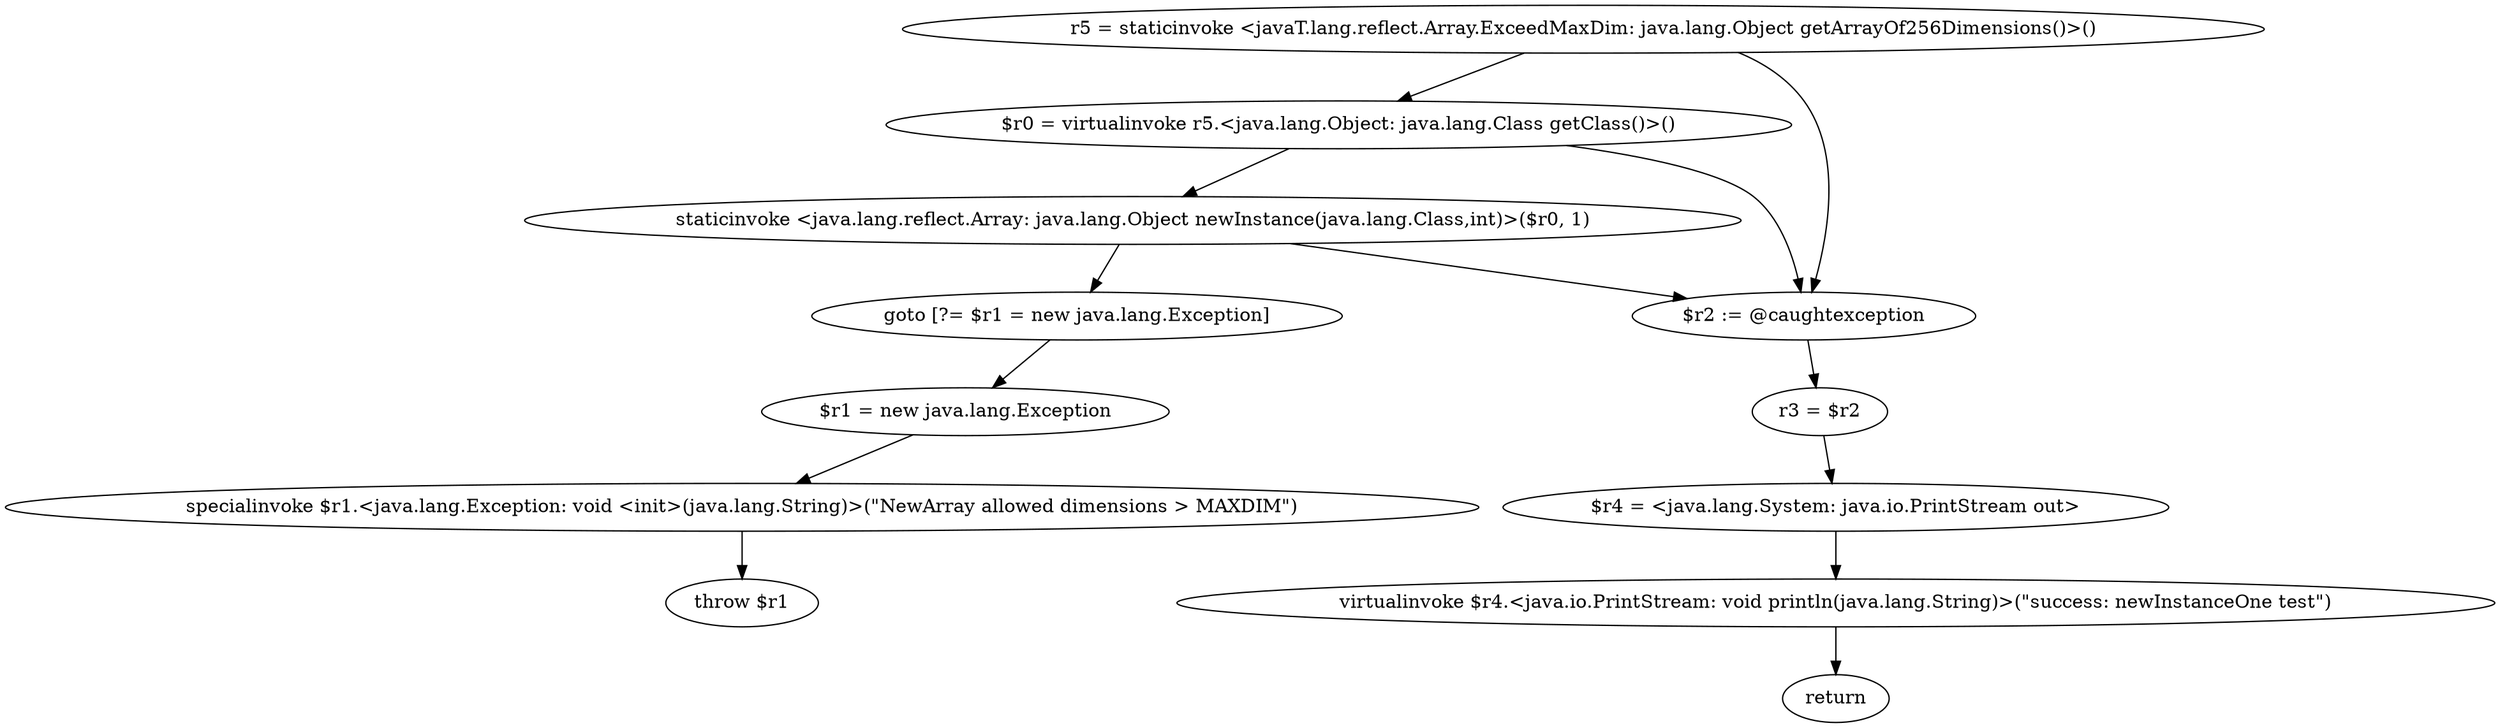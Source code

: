 digraph "unitGraph" {
    "r5 = staticinvoke <javaT.lang.reflect.Array.ExceedMaxDim: java.lang.Object getArrayOf256Dimensions()>()"
    "$r0 = virtualinvoke r5.<java.lang.Object: java.lang.Class getClass()>()"
    "staticinvoke <java.lang.reflect.Array: java.lang.Object newInstance(java.lang.Class,int)>($r0, 1)"
    "goto [?= $r1 = new java.lang.Exception]"
    "$r2 := @caughtexception"
    "r3 = $r2"
    "$r4 = <java.lang.System: java.io.PrintStream out>"
    "virtualinvoke $r4.<java.io.PrintStream: void println(java.lang.String)>(\"success: newInstanceOne test\")"
    "return"
    "$r1 = new java.lang.Exception"
    "specialinvoke $r1.<java.lang.Exception: void <init>(java.lang.String)>(\"NewArray allowed dimensions > MAXDIM\")"
    "throw $r1"
    "r5 = staticinvoke <javaT.lang.reflect.Array.ExceedMaxDim: java.lang.Object getArrayOf256Dimensions()>()"->"$r0 = virtualinvoke r5.<java.lang.Object: java.lang.Class getClass()>()";
    "r5 = staticinvoke <javaT.lang.reflect.Array.ExceedMaxDim: java.lang.Object getArrayOf256Dimensions()>()"->"$r2 := @caughtexception";
    "$r0 = virtualinvoke r5.<java.lang.Object: java.lang.Class getClass()>()"->"staticinvoke <java.lang.reflect.Array: java.lang.Object newInstance(java.lang.Class,int)>($r0, 1)";
    "$r0 = virtualinvoke r5.<java.lang.Object: java.lang.Class getClass()>()"->"$r2 := @caughtexception";
    "staticinvoke <java.lang.reflect.Array: java.lang.Object newInstance(java.lang.Class,int)>($r0, 1)"->"goto [?= $r1 = new java.lang.Exception]";
    "staticinvoke <java.lang.reflect.Array: java.lang.Object newInstance(java.lang.Class,int)>($r0, 1)"->"$r2 := @caughtexception";
    "goto [?= $r1 = new java.lang.Exception]"->"$r1 = new java.lang.Exception";
    "$r2 := @caughtexception"->"r3 = $r2";
    "r3 = $r2"->"$r4 = <java.lang.System: java.io.PrintStream out>";
    "$r4 = <java.lang.System: java.io.PrintStream out>"->"virtualinvoke $r4.<java.io.PrintStream: void println(java.lang.String)>(\"success: newInstanceOne test\")";
    "virtualinvoke $r4.<java.io.PrintStream: void println(java.lang.String)>(\"success: newInstanceOne test\")"->"return";
    "$r1 = new java.lang.Exception"->"specialinvoke $r1.<java.lang.Exception: void <init>(java.lang.String)>(\"NewArray allowed dimensions > MAXDIM\")";
    "specialinvoke $r1.<java.lang.Exception: void <init>(java.lang.String)>(\"NewArray allowed dimensions > MAXDIM\")"->"throw $r1";
}
